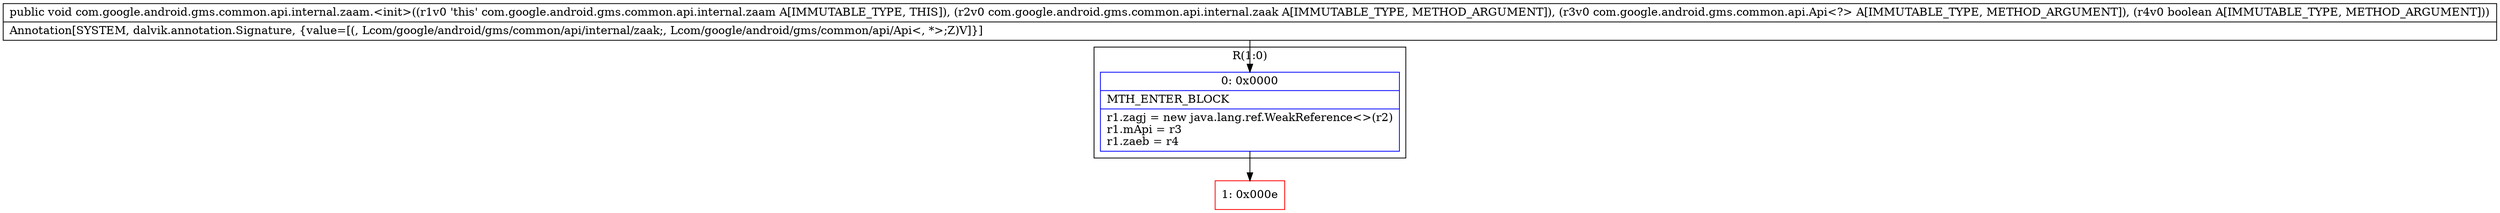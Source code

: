 digraph "CFG forcom.google.android.gms.common.api.internal.zaam.\<init\>(Lcom\/google\/android\/gms\/common\/api\/internal\/zaak;Lcom\/google\/android\/gms\/common\/api\/Api;Z)V" {
subgraph cluster_Region_1651761347 {
label = "R(1:0)";
node [shape=record,color=blue];
Node_0 [shape=record,label="{0\:\ 0x0000|MTH_ENTER_BLOCK\l|r1.zagj = new java.lang.ref.WeakReference\<\>(r2)\lr1.mApi = r3\lr1.zaeb = r4\l}"];
}
Node_1 [shape=record,color=red,label="{1\:\ 0x000e}"];
MethodNode[shape=record,label="{public void com.google.android.gms.common.api.internal.zaam.\<init\>((r1v0 'this' com.google.android.gms.common.api.internal.zaam A[IMMUTABLE_TYPE, THIS]), (r2v0 com.google.android.gms.common.api.internal.zaak A[IMMUTABLE_TYPE, METHOD_ARGUMENT]), (r3v0 com.google.android.gms.common.api.Api\<?\> A[IMMUTABLE_TYPE, METHOD_ARGUMENT]), (r4v0 boolean A[IMMUTABLE_TYPE, METHOD_ARGUMENT]))  | Annotation[SYSTEM, dalvik.annotation.Signature, \{value=[(, Lcom\/google\/android\/gms\/common\/api\/internal\/zaak;, Lcom\/google\/android\/gms\/common\/api\/Api\<, *\>;Z)V]\}]\l}"];
MethodNode -> Node_0;
Node_0 -> Node_1;
}

